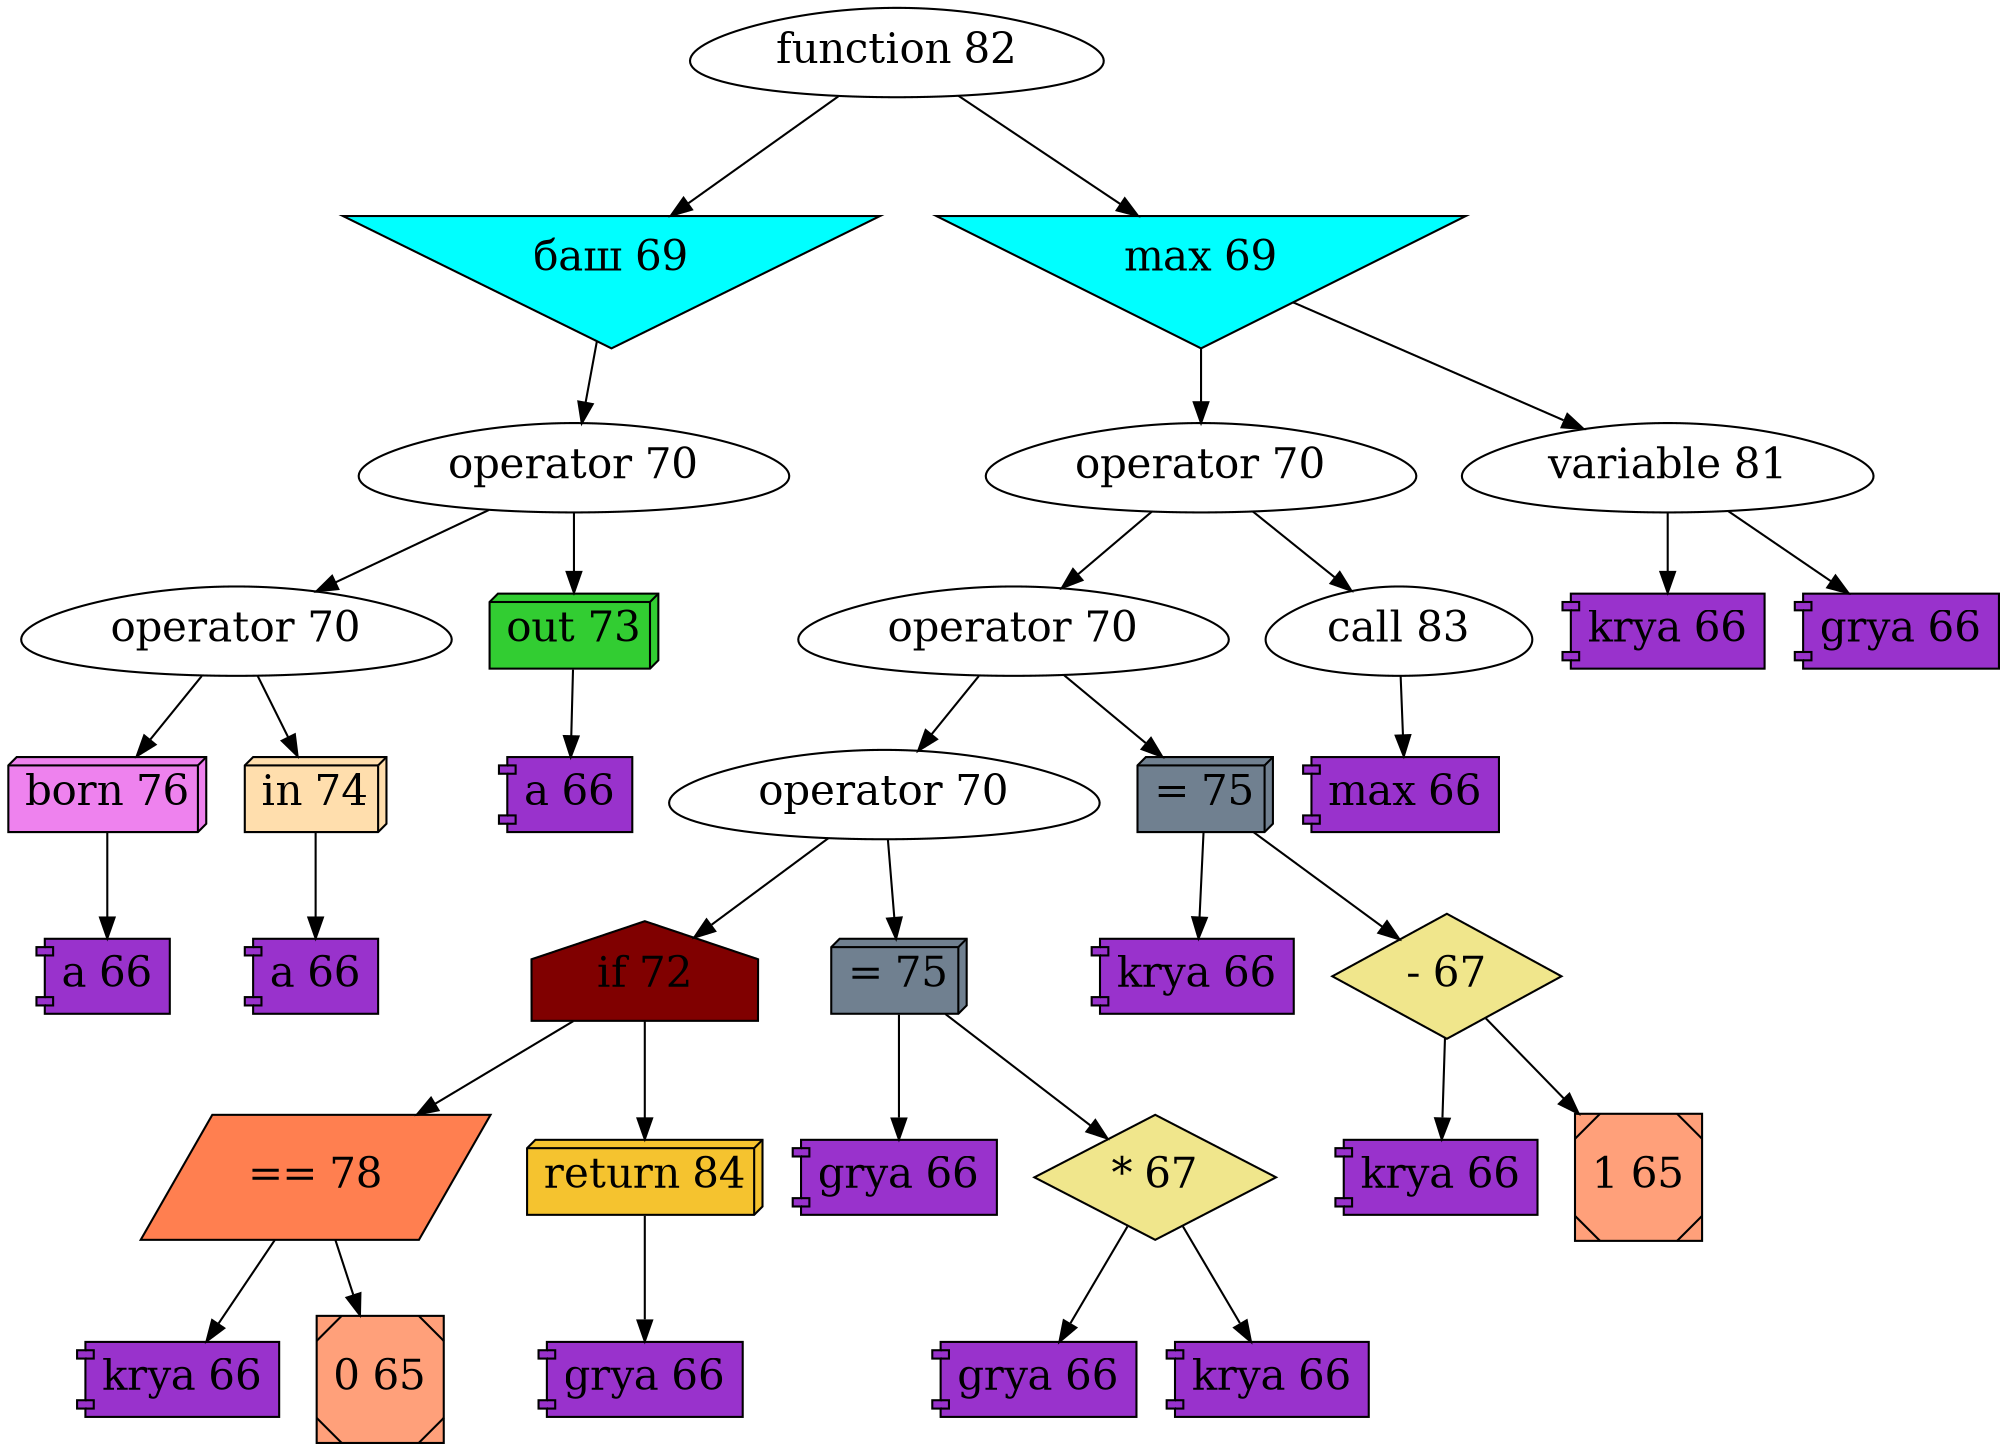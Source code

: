 digraph {
	node[color = "#000000", fontsize = 20];
	edge[color = "#000000", fontsize = 20];
		hey0[label = "function 82", shape = "egg", color="#000000", style="filled", fillcolor = "#FFFFFF"];
		hey0->hey1;
		hey1[label = "баш 69", shape = "invtriangle", color="#000000", style="filled", fillcolor = "#00FFFF"];
		hey1->hey2;
		hey2[label = "operator 70", shape = "egg", color="#000000", style="filled", fillcolor = "#FFFFFF"];
		hey2->hey3;
		hey3[label = "operator 70", shape = "egg", color="#000000", style="filled", fillcolor = "#FFFFFF"];
		hey3->hey4;
		hey4[label = "born 76", shape = "box3d", color="#000000", style="filled", fillcolor = "#EE82EE"];
		hey4->hey5;
		hey5[label = "a 66", shape = "component", color="#000000", style="filled", fillcolor = "#9932CC"];
		hey3->hey6;
		hey6[label = "in 74", shape = "box3d", color="#000000", style="filled", fillcolor = "#FFDEAD"];
		hey6->hey7;
		hey7[label = "a 66", shape = "component", color="#000000", style="filled", fillcolor = "#9932CC"];
		hey2->hey8;
		hey8[label = "out 73", shape = "box3d", color="#000000", style="filled", fillcolor = "#32CD32"];
		hey8->hey9;
		hey9[label = "a 66", shape = "component", color="#000000", style="filled", fillcolor = "#9932CC"];
		hey0->hey10;
		hey10[label = "max 69", shape = "invtriangle", color="#000000", style="filled", fillcolor = "#00FFFF"];
		hey10->hey11;
		hey11[label = "operator 70", shape = "egg", color="#000000", style="filled", fillcolor = "#FFFFFF"];
		hey11->hey12;
		hey12[label = "operator 70", shape = "egg", color="#000000", style="filled", fillcolor = "#FFFFFF"];
		hey12->hey13;
		hey13[label = "operator 70", shape = "egg", color="#000000", style="filled", fillcolor = "#FFFFFF"];
		hey13->hey14;
		hey14[label = "if 72", shape = "house", color="#000000", style="filled", fillcolor = "#800000"];
		hey14->hey15;
		hey15[label = "== 78", shape = "parallelogram", color="#000000", style="filled", fillcolor = "#FF7F50"];
		hey15->hey16;
		hey16[label = "krya 66", shape = "component", color="#000000", style="filled", fillcolor = "#9932CC"];
		hey15->hey17;
		hey17[label = "0 65", shape = "Msquare", color="#000000", style="filled", fillcolor = "#FFA07A"];
		hey14->hey18;
		hey18[label = "return 84", shape = "box3d", color="#000000", style="filled", fillcolor = "#F5C32F"];
		hey18->hey19;
		hey19[label = "grya 66", shape = "component", color="#000000", style="filled", fillcolor = "#9932CC"];
		hey13->hey20;
		hey20[label = "= 75", shape = "box3d", color="#000000", style="filled", fillcolor = "#708090"];
		hey20->hey21;
		hey21[label = "grya 66", shape = "component", color="#000000", style="filled", fillcolor = "#9932CC"];
		hey20->hey22;
		hey22[label = "* 67", shape = "diamond", color="#000000", style="filled", fillcolor = "#F0E68C"];
		hey22->hey23;
		hey23[label = "grya 66", shape = "component", color="#000000", style="filled", fillcolor = "#9932CC"];
		hey22->hey24;
		hey24[label = "krya 66", shape = "component", color="#000000", style="filled", fillcolor = "#9932CC"];
		hey12->hey25;
		hey25[label = "= 75", shape = "box3d", color="#000000", style="filled", fillcolor = "#708090"];
		hey25->hey26;
		hey26[label = "krya 66", shape = "component", color="#000000", style="filled", fillcolor = "#9932CC"];
		hey25->hey27;
		hey27[label = "- 67", shape = "diamond", color="#000000", style="filled", fillcolor = "#F0E68C"];
		hey27->hey28;
		hey28[label = "krya 66", shape = "component", color="#000000", style="filled", fillcolor = "#9932CC"];
		hey27->hey29;
		hey29[label = "1 65", shape = "Msquare", color="#000000", style="filled", fillcolor = "#FFA07A"];
		hey11->hey30;
		hey30[label = "call 83", shape = "egg", color="#000000", style="filled", fillcolor = "#FFFFFF"];
		hey30->hey31;
		hey31[label = "max 66", shape = "component", color="#000000", style="filled", fillcolor = "#9932CC"];
		hey10->hey32;
		hey32[label = "variable 81", shape = "egg", color="#000000", style="filled", fillcolor = "#FFFFFF"];
		hey32->hey33;
		hey33[label = "krya 66", shape = "component", color="#000000", style="filled", fillcolor = "#9932CC"];
		hey32->hey34;
		hey34[label = "grya 66", shape = "component", color="#000000", style="filled", fillcolor = "#9932CC"];
}